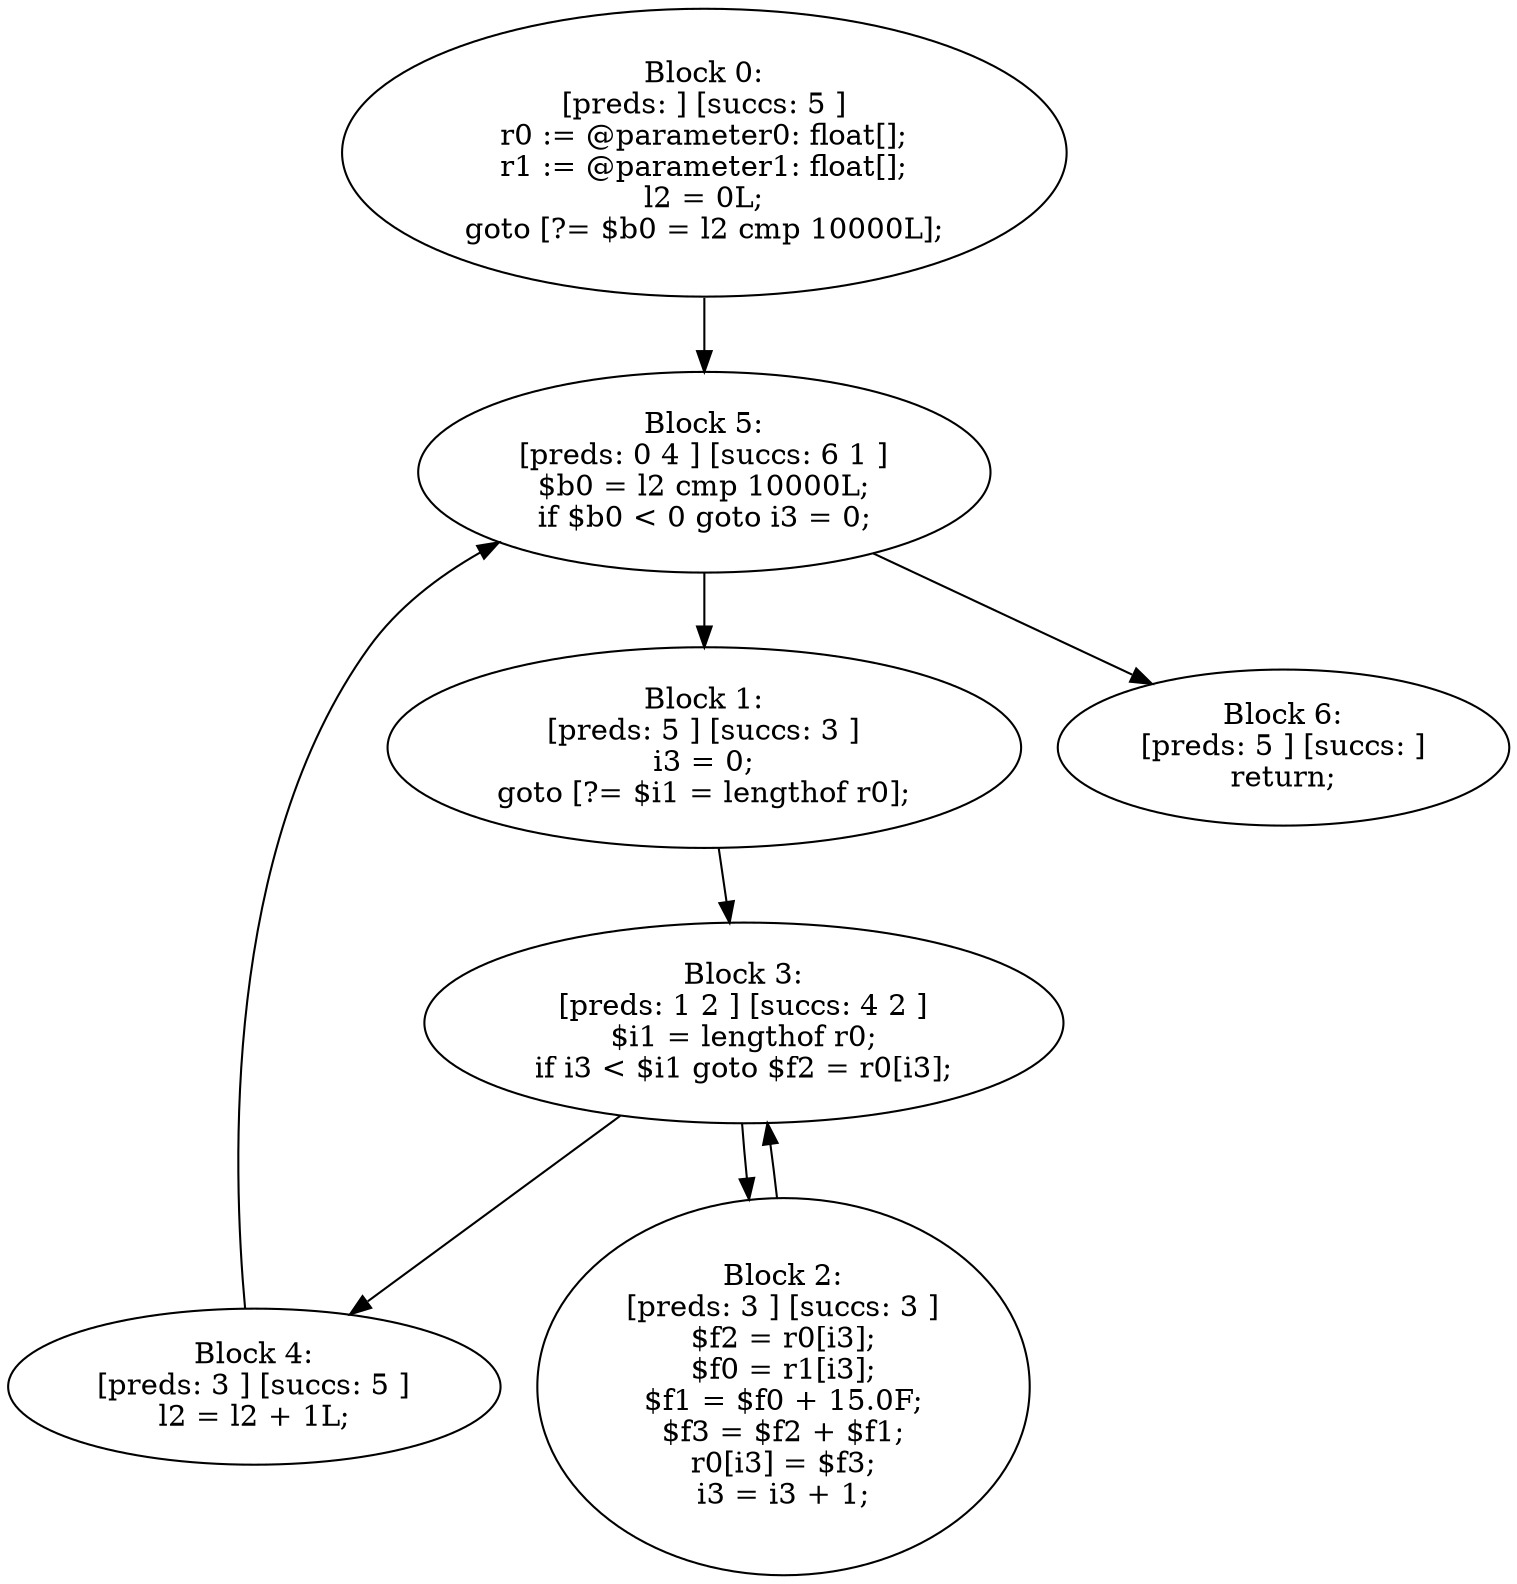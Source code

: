 digraph "unitGraph" {
    "Block 0:
[preds: ] [succs: 5 ]
r0 := @parameter0: float[];
r1 := @parameter1: float[];
l2 = 0L;
goto [?= $b0 = l2 cmp 10000L];
"
    "Block 1:
[preds: 5 ] [succs: 3 ]
i3 = 0;
goto [?= $i1 = lengthof r0];
"
    "Block 2:
[preds: 3 ] [succs: 3 ]
$f2 = r0[i3];
$f0 = r1[i3];
$f1 = $f0 + 15.0F;
$f3 = $f2 + $f1;
r0[i3] = $f3;
i3 = i3 + 1;
"
    "Block 3:
[preds: 1 2 ] [succs: 4 2 ]
$i1 = lengthof r0;
if i3 < $i1 goto $f2 = r0[i3];
"
    "Block 4:
[preds: 3 ] [succs: 5 ]
l2 = l2 + 1L;
"
    "Block 5:
[preds: 0 4 ] [succs: 6 1 ]
$b0 = l2 cmp 10000L;
if $b0 < 0 goto i3 = 0;
"
    "Block 6:
[preds: 5 ] [succs: ]
return;
"
    "Block 0:
[preds: ] [succs: 5 ]
r0 := @parameter0: float[];
r1 := @parameter1: float[];
l2 = 0L;
goto [?= $b0 = l2 cmp 10000L];
"->"Block 5:
[preds: 0 4 ] [succs: 6 1 ]
$b0 = l2 cmp 10000L;
if $b0 < 0 goto i3 = 0;
";
    "Block 1:
[preds: 5 ] [succs: 3 ]
i3 = 0;
goto [?= $i1 = lengthof r0];
"->"Block 3:
[preds: 1 2 ] [succs: 4 2 ]
$i1 = lengthof r0;
if i3 < $i1 goto $f2 = r0[i3];
";
    "Block 2:
[preds: 3 ] [succs: 3 ]
$f2 = r0[i3];
$f0 = r1[i3];
$f1 = $f0 + 15.0F;
$f3 = $f2 + $f1;
r0[i3] = $f3;
i3 = i3 + 1;
"->"Block 3:
[preds: 1 2 ] [succs: 4 2 ]
$i1 = lengthof r0;
if i3 < $i1 goto $f2 = r0[i3];
";
    "Block 3:
[preds: 1 2 ] [succs: 4 2 ]
$i1 = lengthof r0;
if i3 < $i1 goto $f2 = r0[i3];
"->"Block 4:
[preds: 3 ] [succs: 5 ]
l2 = l2 + 1L;
";
    "Block 3:
[preds: 1 2 ] [succs: 4 2 ]
$i1 = lengthof r0;
if i3 < $i1 goto $f2 = r0[i3];
"->"Block 2:
[preds: 3 ] [succs: 3 ]
$f2 = r0[i3];
$f0 = r1[i3];
$f1 = $f0 + 15.0F;
$f3 = $f2 + $f1;
r0[i3] = $f3;
i3 = i3 + 1;
";
    "Block 4:
[preds: 3 ] [succs: 5 ]
l2 = l2 + 1L;
"->"Block 5:
[preds: 0 4 ] [succs: 6 1 ]
$b0 = l2 cmp 10000L;
if $b0 < 0 goto i3 = 0;
";
    "Block 5:
[preds: 0 4 ] [succs: 6 1 ]
$b0 = l2 cmp 10000L;
if $b0 < 0 goto i3 = 0;
"->"Block 6:
[preds: 5 ] [succs: ]
return;
";
    "Block 5:
[preds: 0 4 ] [succs: 6 1 ]
$b0 = l2 cmp 10000L;
if $b0 < 0 goto i3 = 0;
"->"Block 1:
[preds: 5 ] [succs: 3 ]
i3 = 0;
goto [?= $i1 = lengthof r0];
";
}
